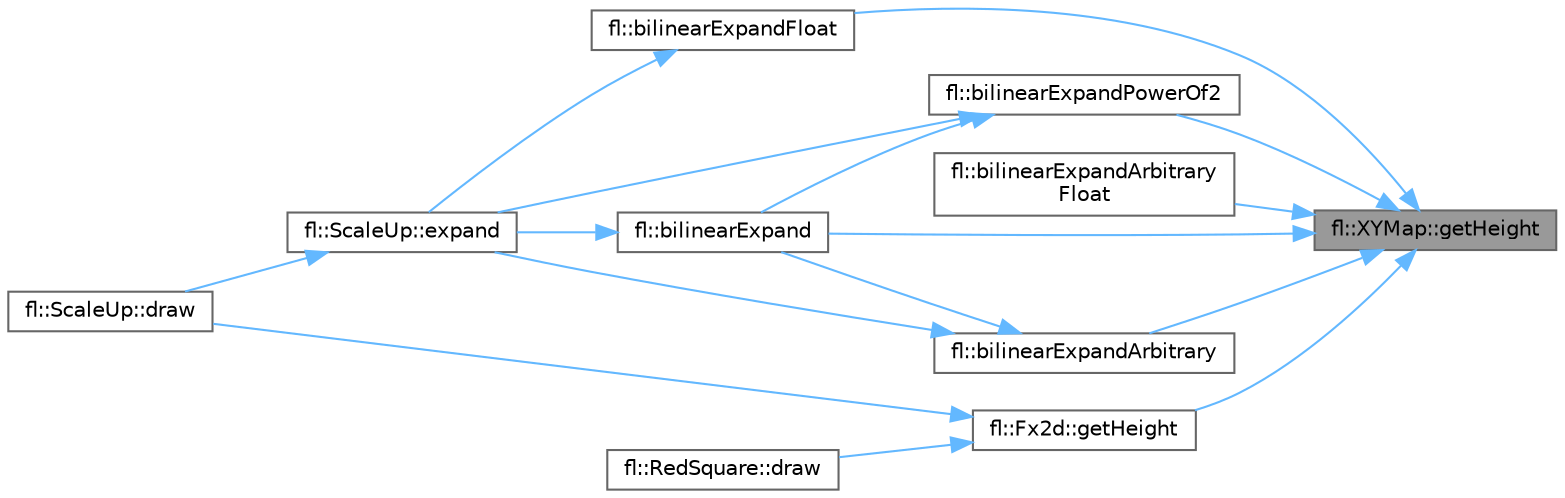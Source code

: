 digraph "fl::XYMap::getHeight"
{
 // LATEX_PDF_SIZE
  bgcolor="transparent";
  edge [fontname=Helvetica,fontsize=10,labelfontname=Helvetica,labelfontsize=10];
  node [fontname=Helvetica,fontsize=10,shape=box,height=0.2,width=0.4];
  rankdir="RL";
  Node1 [id="Node000001",label="fl::XYMap::getHeight",height=0.2,width=0.4,color="gray40", fillcolor="grey60", style="filled", fontcolor="black",tooltip=" "];
  Node1 -> Node2 [id="edge1_Node000001_Node000002",dir="back",color="steelblue1",style="solid",tooltip=" "];
  Node2 [id="Node000002",label="fl::bilinearExpand",height=0.2,width=0.4,color="grey40", fillcolor="white", style="filled",URL="$d4/d36/namespacefl.html#a521b1a75c2204adfdd48e82bec341de6",tooltip=" "];
  Node2 -> Node3 [id="edge2_Node000002_Node000003",dir="back",color="steelblue1",style="solid",tooltip=" "];
  Node3 [id="Node000003",label="fl::ScaleUp::expand",height=0.2,width=0.4,color="grey40", fillcolor="white", style="filled",URL="$d5/d79/classfl_1_1_scale_up.html#a04b53ac5f5bbe9d2477fc08e8ab77066",tooltip=" "];
  Node3 -> Node4 [id="edge3_Node000003_Node000004",dir="back",color="steelblue1",style="solid",tooltip=" "];
  Node4 [id="Node000004",label="fl::ScaleUp::draw",height=0.2,width=0.4,color="grey40", fillcolor="white", style="filled",URL="$d5/d79/classfl_1_1_scale_up.html#a4a667682b8d113e18d4c9c95bda93262",tooltip=" "];
  Node1 -> Node5 [id="edge4_Node000001_Node000005",dir="back",color="steelblue1",style="solid",tooltip=" "];
  Node5 [id="Node000005",label="fl::bilinearExpandArbitrary",height=0.2,width=0.4,color="grey40", fillcolor="white", style="filled",URL="$d4/d36/namespacefl.html#aed039daa2110de9add4bdbeea4052a57",tooltip="Performs bilinear interpolation for upscaling an image."];
  Node5 -> Node2 [id="edge5_Node000005_Node000002",dir="back",color="steelblue1",style="solid",tooltip=" "];
  Node5 -> Node3 [id="edge6_Node000005_Node000003",dir="back",color="steelblue1",style="solid",tooltip=" "];
  Node1 -> Node6 [id="edge7_Node000001_Node000006",dir="back",color="steelblue1",style="solid",tooltip=" "];
  Node6 [id="Node000006",label="fl::bilinearExpandArbitrary\lFloat",height=0.2,width=0.4,color="grey40", fillcolor="white", style="filled",URL="$d4/d36/namespacefl.html#a84927e48d917eda970db11d57b692d7a",tooltip=" "];
  Node1 -> Node7 [id="edge8_Node000001_Node000007",dir="back",color="steelblue1",style="solid",tooltip=" "];
  Node7 [id="Node000007",label="fl::bilinearExpandFloat",height=0.2,width=0.4,color="grey40", fillcolor="white", style="filled",URL="$d4/d36/namespacefl.html#aa1458a6ef9b83a5c2550d8c3a87bc973",tooltip=" "];
  Node7 -> Node3 [id="edge9_Node000007_Node000003",dir="back",color="steelblue1",style="solid",tooltip=" "];
  Node1 -> Node8 [id="edge10_Node000001_Node000008",dir="back",color="steelblue1",style="solid",tooltip=" "];
  Node8 [id="Node000008",label="fl::bilinearExpandPowerOf2",height=0.2,width=0.4,color="grey40", fillcolor="white", style="filled",URL="$d4/d36/namespacefl.html#af0b8ea13c33c033aa6bf8ede489a5c2a",tooltip="Performs bilinear interpolation for upscaling an image."];
  Node8 -> Node2 [id="edge11_Node000008_Node000002",dir="back",color="steelblue1",style="solid",tooltip=" "];
  Node8 -> Node3 [id="edge12_Node000008_Node000003",dir="back",color="steelblue1",style="solid",tooltip=" "];
  Node1 -> Node9 [id="edge13_Node000001_Node000009",dir="back",color="steelblue1",style="solid",tooltip=" "];
  Node9 [id="Node000009",label="fl::Fx2d::getHeight",height=0.2,width=0.4,color="grey40", fillcolor="white", style="filled",URL="$d7/d3e/classfl_1_1_fx2d.html#a97e2460468edf63b256d7c50ba03f8d0",tooltip=" "];
  Node9 -> Node10 [id="edge14_Node000009_Node000010",dir="back",color="steelblue1",style="solid",tooltip=" "];
  Node10 [id="Node000010",label="fl::RedSquare::draw",height=0.2,width=0.4,color="grey40", fillcolor="white", style="filled",URL="$d0/d3e/classfl_1_1_red_square.html#a7efbd2810b3ebb2d6d30b70fa3840ca5",tooltip=" "];
  Node9 -> Node4 [id="edge15_Node000009_Node000004",dir="back",color="steelblue1",style="solid",tooltip=" "];
}
